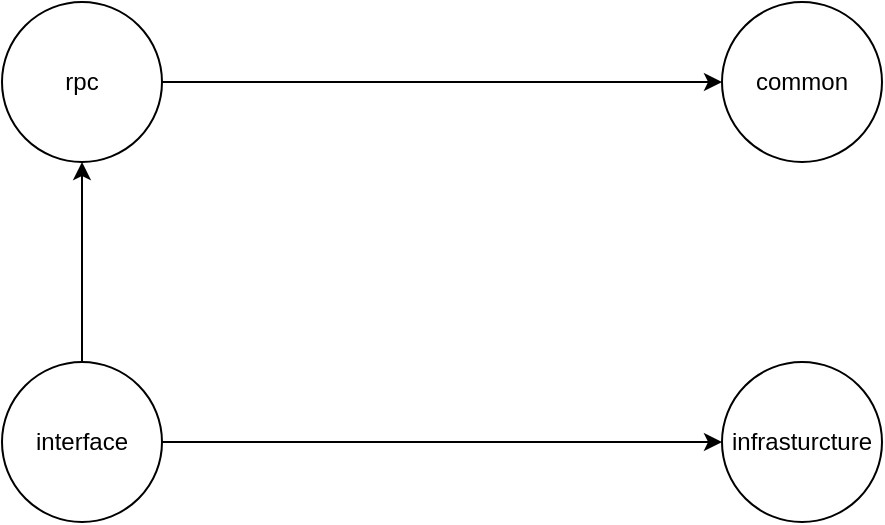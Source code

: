 <mxfile version="15.9.1" type="github">
  <diagram id="C5RBs43oDa-KdzZeNtuy" name="Page-1">
    <mxGraphModel dx="1422" dy="762" grid="1" gridSize="10" guides="1" tooltips="1" connect="1" arrows="1" fold="1" page="1" pageScale="1" pageWidth="827" pageHeight="1169" math="0" shadow="0">
      <root>
        <mxCell id="WIyWlLk6GJQsqaUBKTNV-0" />
        <mxCell id="WIyWlLk6GJQsqaUBKTNV-1" parent="WIyWlLk6GJQsqaUBKTNV-0" />
        <mxCell id="V7rD8RpQDC8H5o_zzoMz-0" value="common" style="ellipse;whiteSpace=wrap;html=1;aspect=fixed;" vertex="1" parent="WIyWlLk6GJQsqaUBKTNV-1">
          <mxGeometry x="560" y="300" width="80" height="80" as="geometry" />
        </mxCell>
        <mxCell id="V7rD8RpQDC8H5o_zzoMz-2" style="edgeStyle=orthogonalEdgeStyle;rounded=0;orthogonalLoop=1;jettySize=auto;html=1;entryX=0;entryY=0.5;entryDx=0;entryDy=0;" edge="1" parent="WIyWlLk6GJQsqaUBKTNV-1" source="V7rD8RpQDC8H5o_zzoMz-1" target="V7rD8RpQDC8H5o_zzoMz-0">
          <mxGeometry relative="1" as="geometry" />
        </mxCell>
        <mxCell id="V7rD8RpQDC8H5o_zzoMz-1" value="rpc" style="ellipse;whiteSpace=wrap;html=1;aspect=fixed;" vertex="1" parent="WIyWlLk6GJQsqaUBKTNV-1">
          <mxGeometry x="200" y="300" width="80" height="80" as="geometry" />
        </mxCell>
        <mxCell id="V7rD8RpQDC8H5o_zzoMz-4" style="edgeStyle=orthogonalEdgeStyle;rounded=0;orthogonalLoop=1;jettySize=auto;html=1;entryX=0.5;entryY=1;entryDx=0;entryDy=0;" edge="1" parent="WIyWlLk6GJQsqaUBKTNV-1" source="V7rD8RpQDC8H5o_zzoMz-3" target="V7rD8RpQDC8H5o_zzoMz-1">
          <mxGeometry relative="1" as="geometry" />
        </mxCell>
        <mxCell id="V7rD8RpQDC8H5o_zzoMz-6" style="edgeStyle=orthogonalEdgeStyle;rounded=0;orthogonalLoop=1;jettySize=auto;html=1;entryX=0;entryY=0.5;entryDx=0;entryDy=0;" edge="1" parent="WIyWlLk6GJQsqaUBKTNV-1" source="V7rD8RpQDC8H5o_zzoMz-3" target="V7rD8RpQDC8H5o_zzoMz-5">
          <mxGeometry relative="1" as="geometry" />
        </mxCell>
        <mxCell id="V7rD8RpQDC8H5o_zzoMz-3" value="interface" style="ellipse;whiteSpace=wrap;html=1;aspect=fixed;" vertex="1" parent="WIyWlLk6GJQsqaUBKTNV-1">
          <mxGeometry x="200" y="480" width="80" height="80" as="geometry" />
        </mxCell>
        <mxCell id="V7rD8RpQDC8H5o_zzoMz-5" value="infrasturcture" style="ellipse;whiteSpace=wrap;html=1;aspect=fixed;" vertex="1" parent="WIyWlLk6GJQsqaUBKTNV-1">
          <mxGeometry x="560" y="480" width="80" height="80" as="geometry" />
        </mxCell>
      </root>
    </mxGraphModel>
  </diagram>
</mxfile>
